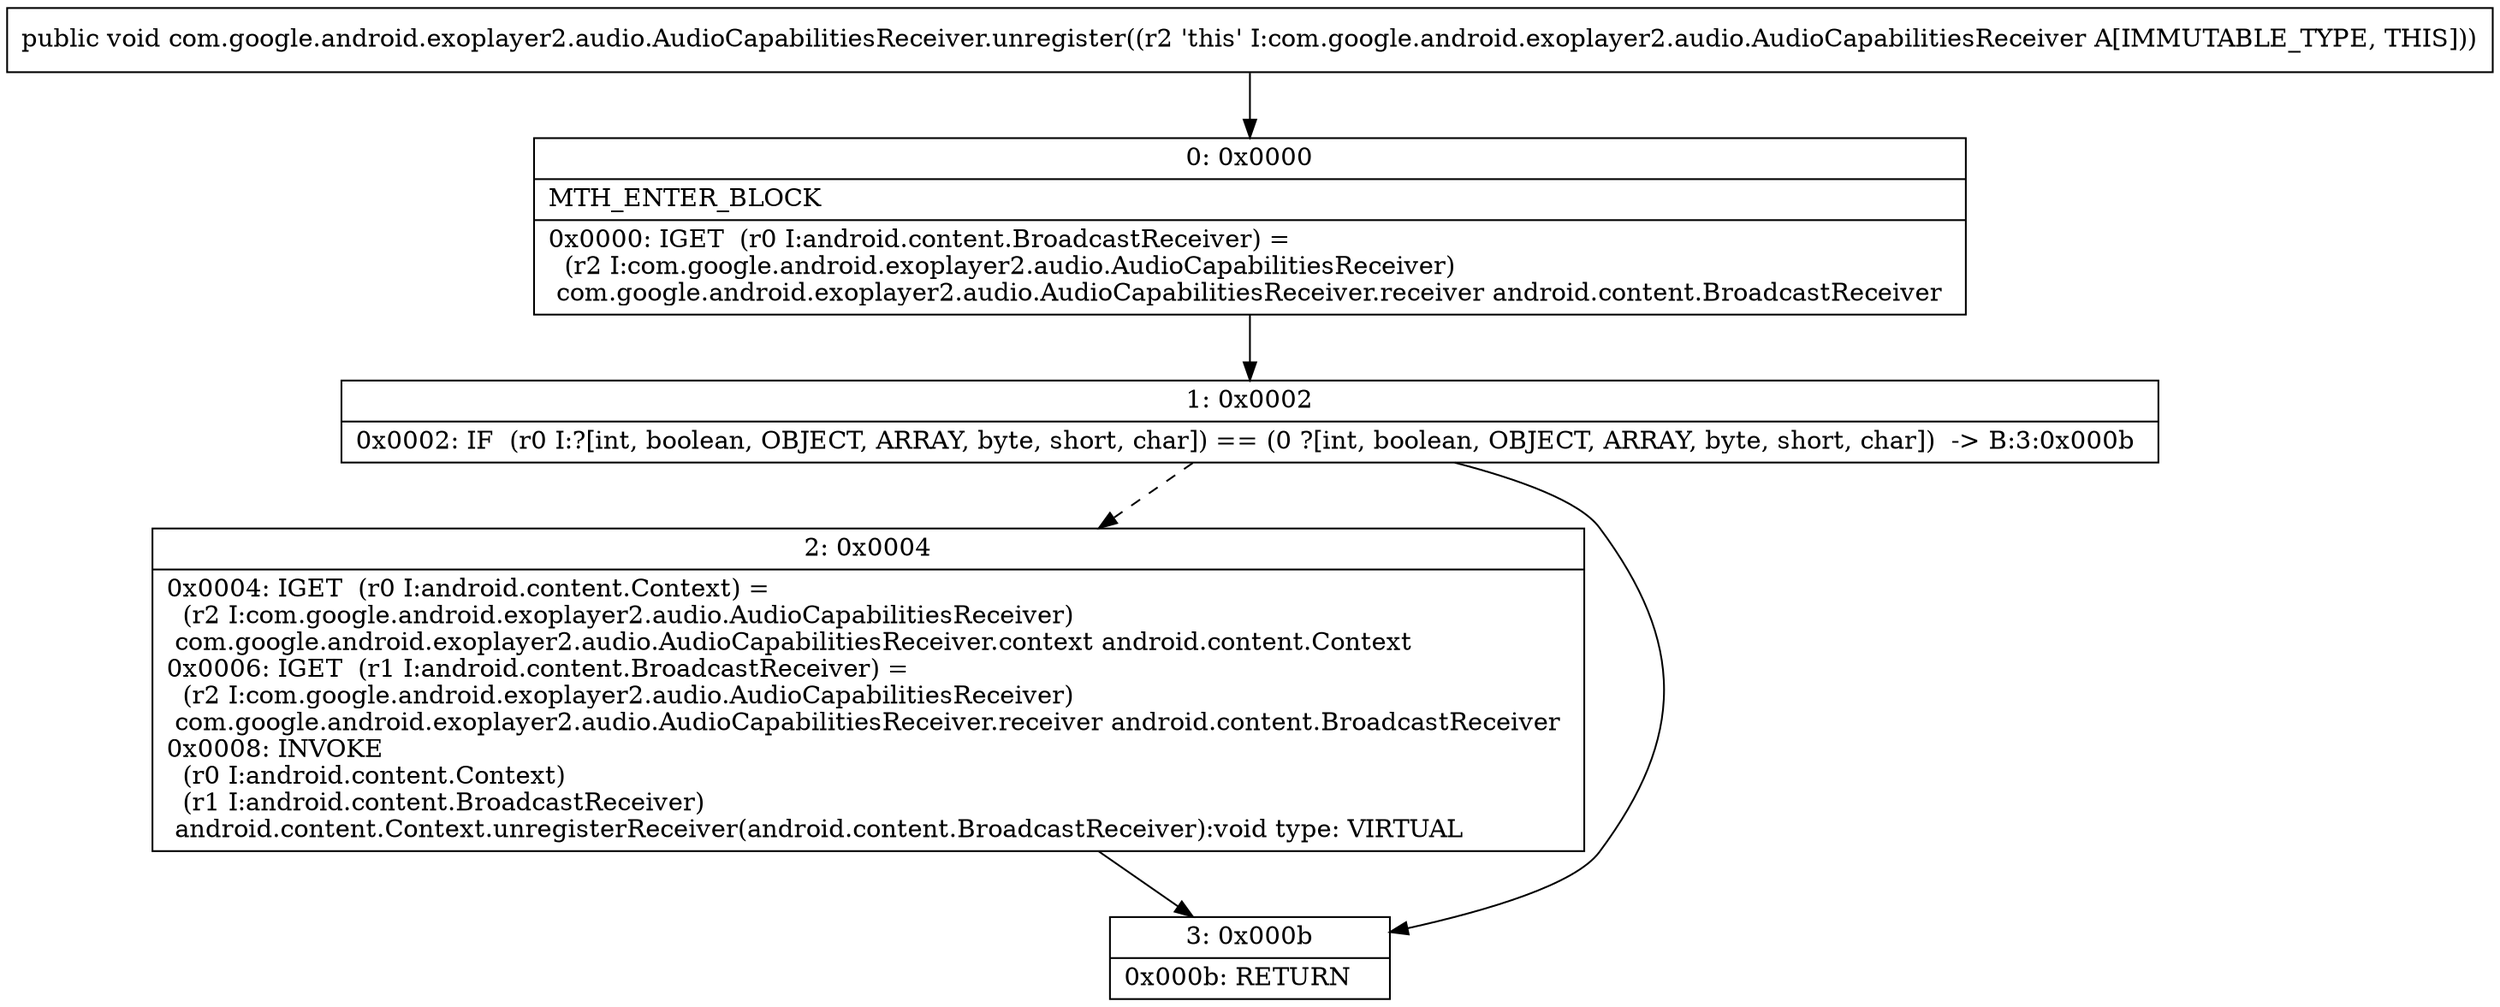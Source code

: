 digraph "CFG forcom.google.android.exoplayer2.audio.AudioCapabilitiesReceiver.unregister()V" {
Node_0 [shape=record,label="{0\:\ 0x0000|MTH_ENTER_BLOCK\l|0x0000: IGET  (r0 I:android.content.BroadcastReceiver) = \l  (r2 I:com.google.android.exoplayer2.audio.AudioCapabilitiesReceiver)\l com.google.android.exoplayer2.audio.AudioCapabilitiesReceiver.receiver android.content.BroadcastReceiver \l}"];
Node_1 [shape=record,label="{1\:\ 0x0002|0x0002: IF  (r0 I:?[int, boolean, OBJECT, ARRAY, byte, short, char]) == (0 ?[int, boolean, OBJECT, ARRAY, byte, short, char])  \-\> B:3:0x000b \l}"];
Node_2 [shape=record,label="{2\:\ 0x0004|0x0004: IGET  (r0 I:android.content.Context) = \l  (r2 I:com.google.android.exoplayer2.audio.AudioCapabilitiesReceiver)\l com.google.android.exoplayer2.audio.AudioCapabilitiesReceiver.context android.content.Context \l0x0006: IGET  (r1 I:android.content.BroadcastReceiver) = \l  (r2 I:com.google.android.exoplayer2.audio.AudioCapabilitiesReceiver)\l com.google.android.exoplayer2.audio.AudioCapabilitiesReceiver.receiver android.content.BroadcastReceiver \l0x0008: INVOKE  \l  (r0 I:android.content.Context)\l  (r1 I:android.content.BroadcastReceiver)\l android.content.Context.unregisterReceiver(android.content.BroadcastReceiver):void type: VIRTUAL \l}"];
Node_3 [shape=record,label="{3\:\ 0x000b|0x000b: RETURN   \l}"];
MethodNode[shape=record,label="{public void com.google.android.exoplayer2.audio.AudioCapabilitiesReceiver.unregister((r2 'this' I:com.google.android.exoplayer2.audio.AudioCapabilitiesReceiver A[IMMUTABLE_TYPE, THIS])) }"];
MethodNode -> Node_0;
Node_0 -> Node_1;
Node_1 -> Node_2[style=dashed];
Node_1 -> Node_3;
Node_2 -> Node_3;
}

